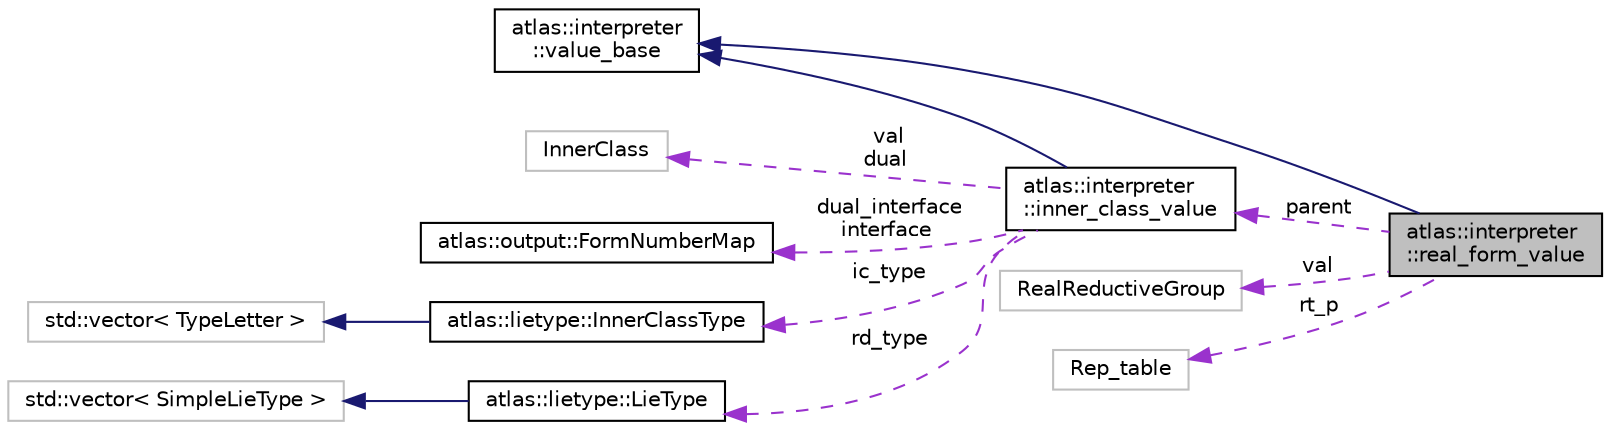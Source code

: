 digraph "atlas::interpreter::real_form_value"
{
  edge [fontname="Helvetica",fontsize="10",labelfontname="Helvetica",labelfontsize="10"];
  node [fontname="Helvetica",fontsize="10",shape=record];
  rankdir="LR";
  Node1 [label="atlas::interpreter\l::real_form_value",height=0.2,width=0.4,color="black", fillcolor="grey75", style="filled", fontcolor="black"];
  Node2 -> Node1 [dir="back",color="midnightblue",fontsize="10",style="solid",fontname="Helvetica"];
  Node2 [label="atlas::interpreter\l::value_base",height=0.2,width=0.4,color="black", fillcolor="white", style="filled",URL="$structatlas_1_1interpreter_1_1value__base.html"];
  Node3 -> Node1 [dir="back",color="darkorchid3",fontsize="10",style="dashed",label=" val" ,fontname="Helvetica"];
  Node3 [label="RealReductiveGroup",height=0.2,width=0.4,color="grey75", fillcolor="white", style="filled"];
  Node4 -> Node1 [dir="back",color="darkorchid3",fontsize="10",style="dashed",label=" rt_p" ,fontname="Helvetica"];
  Node4 [label="Rep_table",height=0.2,width=0.4,color="grey75", fillcolor="white", style="filled"];
  Node5 -> Node1 [dir="back",color="darkorchid3",fontsize="10",style="dashed",label=" parent" ,fontname="Helvetica"];
  Node5 [label="atlas::interpreter\l::inner_class_value",height=0.2,width=0.4,color="black", fillcolor="white", style="filled",URL="$structatlas_1_1interpreter_1_1inner__class__value.html"];
  Node2 -> Node5 [dir="back",color="midnightblue",fontsize="10",style="solid",fontname="Helvetica"];
  Node6 -> Node5 [dir="back",color="darkorchid3",fontsize="10",style="dashed",label=" val\ndual" ,fontname="Helvetica"];
  Node6 [label="InnerClass",height=0.2,width=0.4,color="grey75", fillcolor="white", style="filled"];
  Node7 -> Node5 [dir="back",color="darkorchid3",fontsize="10",style="dashed",label=" dual_interface\ninterface" ,fontname="Helvetica"];
  Node7 [label="atlas::output::FormNumberMap",height=0.2,width=0.4,color="black", fillcolor="white", style="filled",URL="$classatlas_1_1output_1_1FormNumberMap.html"];
  Node8 -> Node5 [dir="back",color="darkorchid3",fontsize="10",style="dashed",label=" ic_type" ,fontname="Helvetica"];
  Node8 [label="atlas::lietype::InnerClassType",height=0.2,width=0.4,color="black", fillcolor="white", style="filled",URL="$structatlas_1_1lietype_1_1InnerClassType.html"];
  Node9 -> Node8 [dir="back",color="midnightblue",fontsize="10",style="solid",fontname="Helvetica"];
  Node9 [label="std::vector\< TypeLetter \>",height=0.2,width=0.4,color="grey75", fillcolor="white", style="filled"];
  Node10 -> Node5 [dir="back",color="darkorchid3",fontsize="10",style="dashed",label=" rd_type" ,fontname="Helvetica"];
  Node10 [label="atlas::lietype::LieType",height=0.2,width=0.4,color="black", fillcolor="white", style="filled",URL="$structatlas_1_1lietype_1_1LieType.html"];
  Node11 -> Node10 [dir="back",color="midnightblue",fontsize="10",style="solid",fontname="Helvetica"];
  Node11 [label="std::vector\< SimpleLieType \>",height=0.2,width=0.4,color="grey75", fillcolor="white", style="filled"];
}
